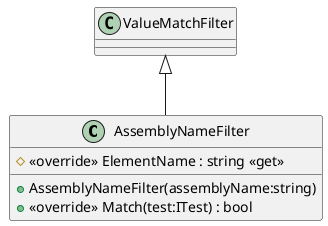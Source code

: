 @startuml
class AssemblyNameFilter {
    + AssemblyNameFilter(assemblyName:string)
    + <<override>> Match(test:ITest) : bool
    # <<override>> ElementName : string <<get>>
}
ValueMatchFilter <|-- AssemblyNameFilter
@enduml

